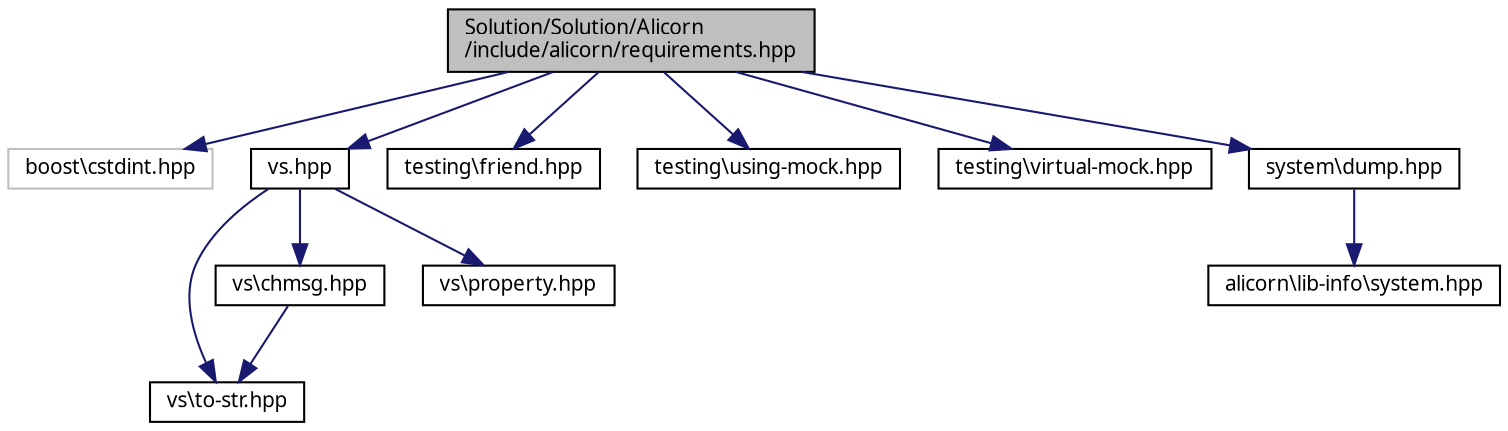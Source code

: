 digraph "Solution/Solution/Alicorn/include/alicorn/requirements.hpp"
{
 // INTERACTIVE_SVG=YES
  edge [fontname="Verdana",fontsize="10",labelfontname="Verdana",labelfontsize="10"];
  node [fontname="Verdana",fontsize="10",shape=record];
  Node1 [label="Solution/Solution/Alicorn\l/include/alicorn/requirements.hpp",height=0.2,width=0.4,color="black", fillcolor="grey75", style="filled", fontcolor="black"];
  Node1 -> Node2 [color="midnightblue",fontsize="10",style="solid",fontname="Verdana"];
  Node2 [label="boost\\cstdint.hpp",height=0.2,width=0.4,color="grey75", fillcolor="white", style="filled"];
  Node1 -> Node3 [color="midnightblue",fontsize="10",style="solid",fontname="Verdana"];
  Node3 [label="vs.hpp",height=0.2,width=0.4,color="black", fillcolor="white", style="filled",URL="$a00337.html"];
  Node3 -> Node4 [color="midnightblue",fontsize="10",style="solid",fontname="Verdana"];
  Node4 [label="vs\\to-str.hpp",height=0.2,width=0.4,color="black", fillcolor="white", style="filled",URL="$a00450_source.html"];
  Node3 -> Node5 [color="midnightblue",fontsize="10",style="solid",fontname="Verdana"];
  Node5 [label="vs\\chmsg.hpp",height=0.2,width=0.4,color="black", fillcolor="white", style="filled",URL="$a00448_source.html"];
  Node5 -> Node4 [color="midnightblue",fontsize="10",style="solid",fontname="Verdana"];
  Node3 -> Node6 [color="midnightblue",fontsize="10",style="solid",fontname="Verdana"];
  Node6 [label="vs\\property.hpp",height=0.2,width=0.4,color="black", fillcolor="white", style="filled",URL="$a00449_source.html"];
  Node1 -> Node7 [color="midnightblue",fontsize="10",style="solid",fontname="Verdana"];
  Node7 [label="testing\\friend.hpp",height=0.2,width=0.4,color="black", fillcolor="white", style="filled",URL="$a00439_source.html"];
  Node1 -> Node8 [color="midnightblue",fontsize="10",style="solid",fontname="Verdana"];
  Node8 [label="testing\\using-mock.hpp",height=0.2,width=0.4,color="black", fillcolor="white", style="filled",URL="$a00443_source.html"];
  Node1 -> Node9 [color="midnightblue",fontsize="10",style="solid",fontname="Verdana"];
  Node9 [label="testing\\virtual-mock.hpp",height=0.2,width=0.4,color="black", fillcolor="white", style="filled",URL="$a00444_source.html"];
  Node1 -> Node10 [color="midnightblue",fontsize="10",style="solid",fontname="Verdana"];
  Node10 [label="system\\dump.hpp",height=0.2,width=0.4,color="black", fillcolor="white", style="filled",URL="$a00411_source.html"];
  Node10 -> Node11 [color="midnightblue",fontsize="10",style="solid",fontname="Verdana"];
  Node11 [label="alicorn\\lib-info\\system.hpp",height=0.2,width=0.4,color="black", fillcolor="white", style="filled",URL="$a00328_source.html"];
}
